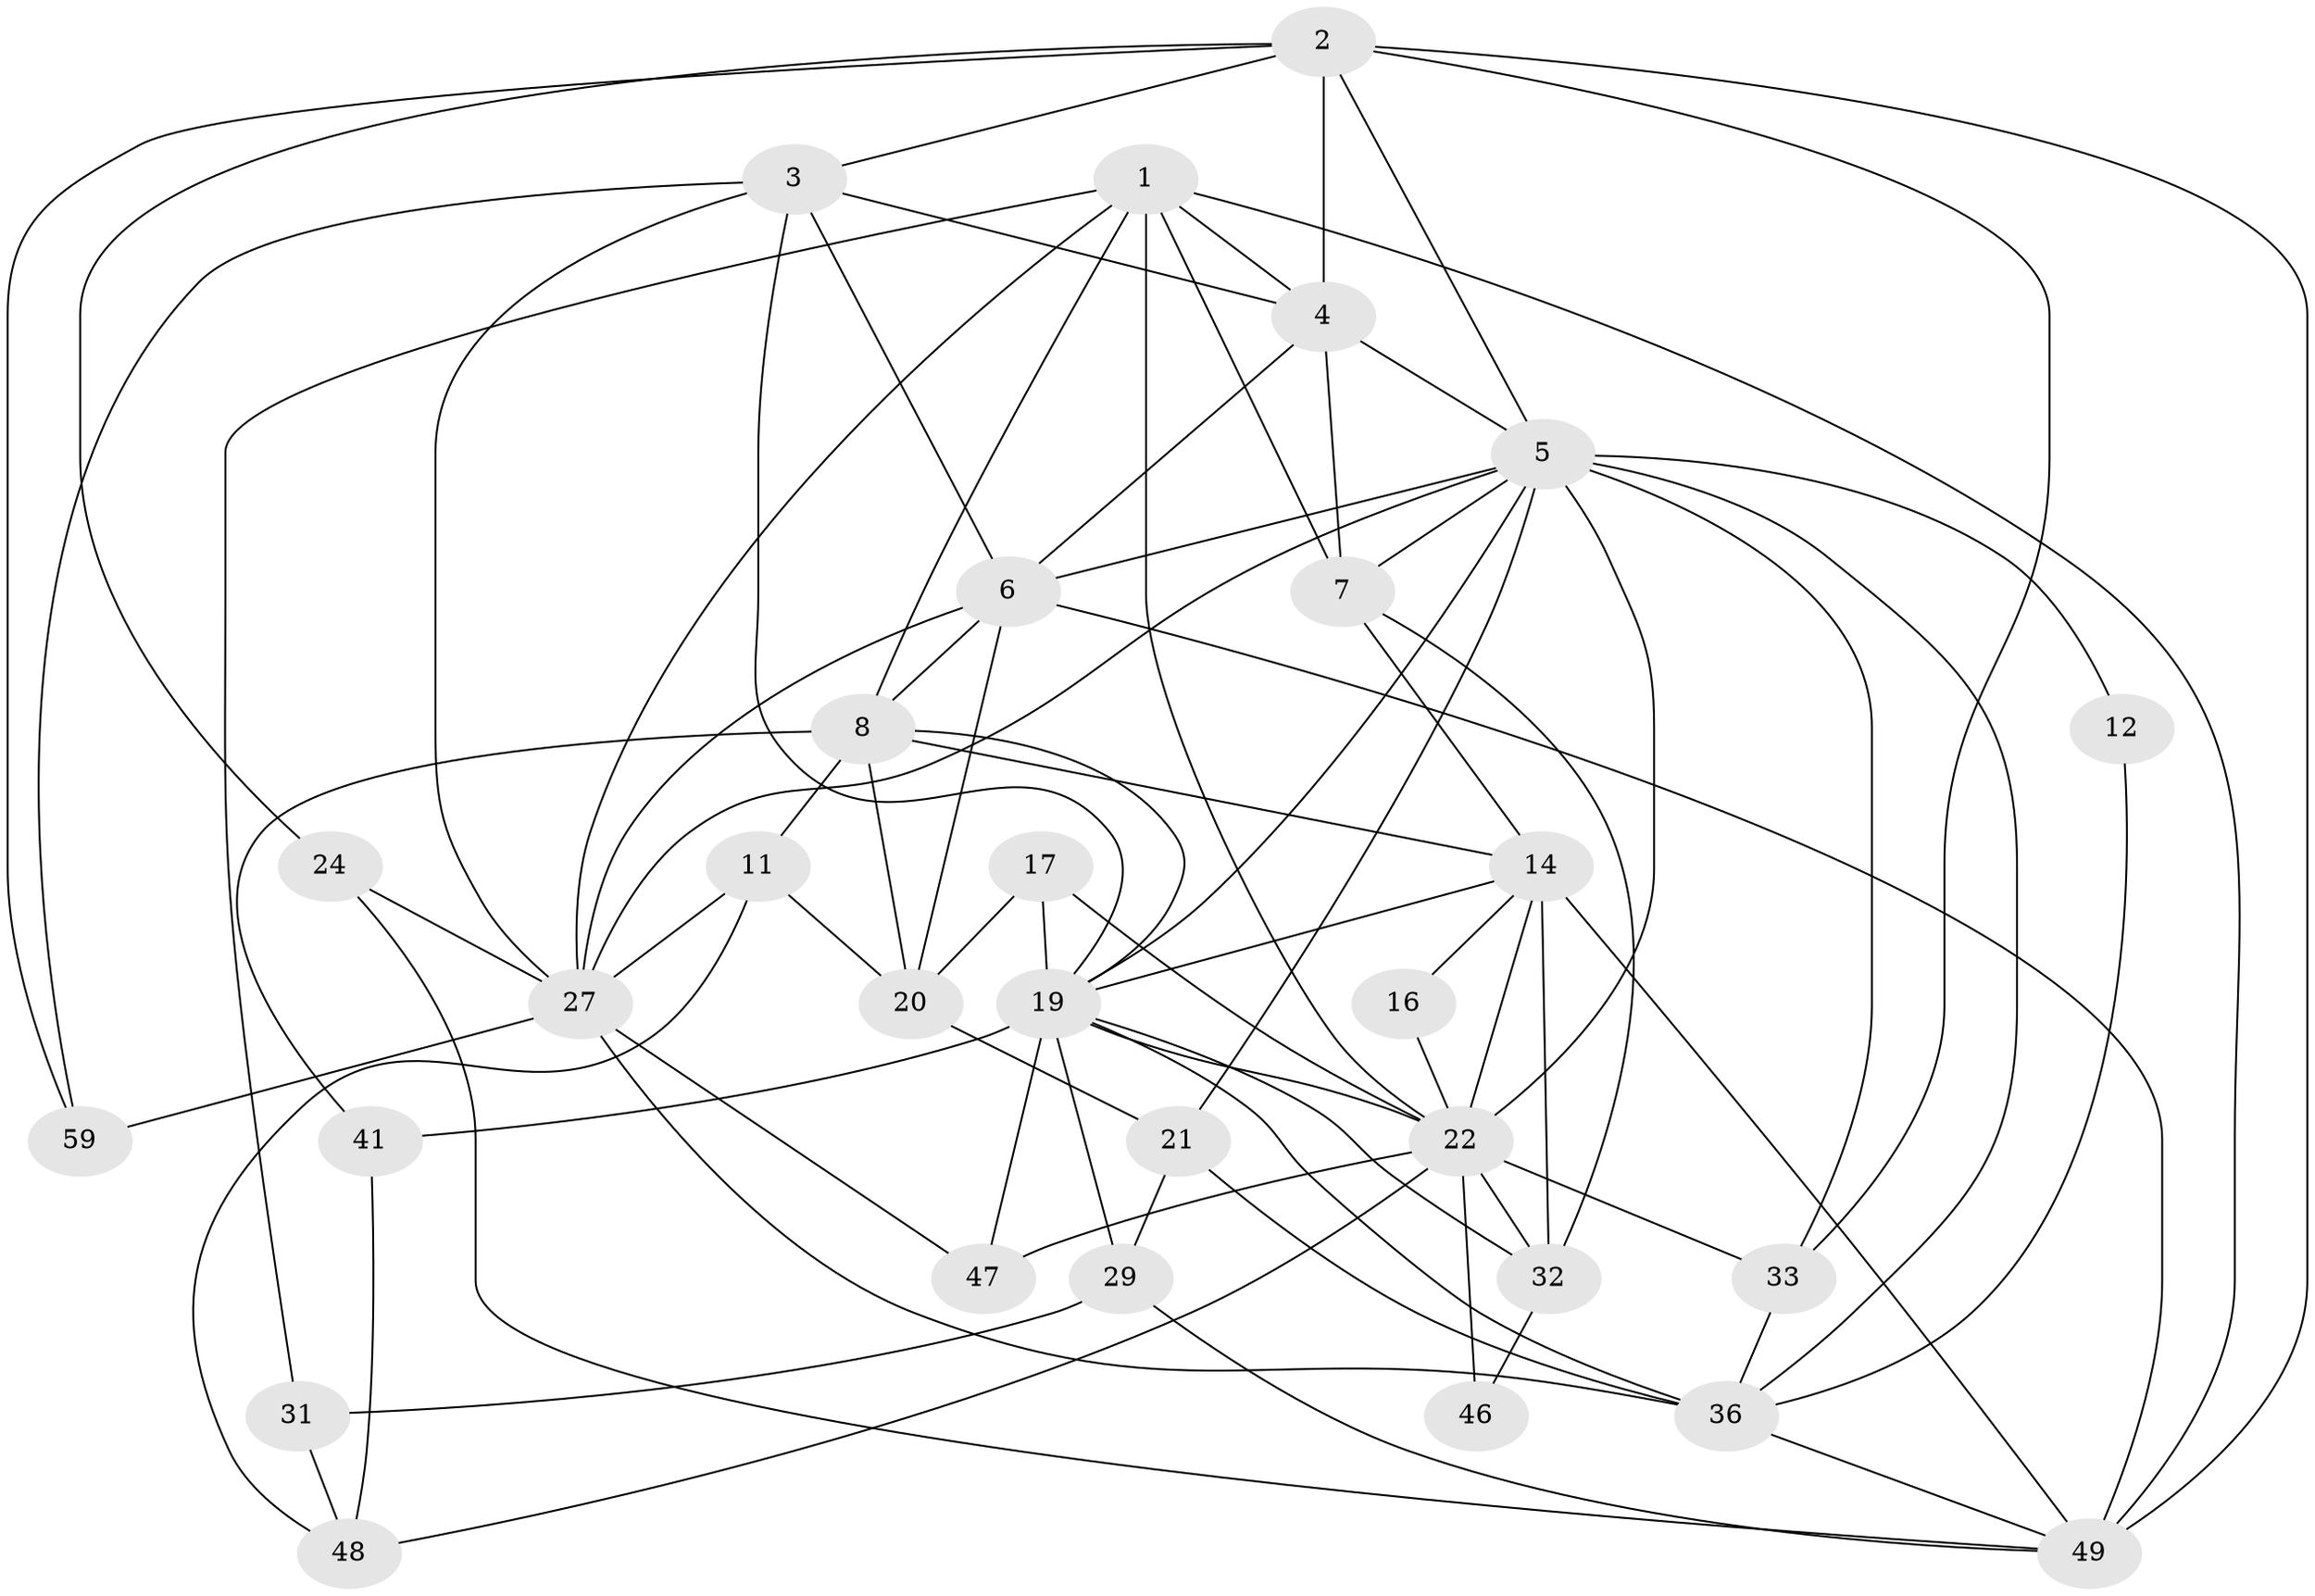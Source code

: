 // original degree distribution, {5: 0.16393442622950818, 2: 0.14754098360655737, 3: 0.26229508196721313, 4: 0.3114754098360656, 8: 0.03278688524590164, 11: 0.01639344262295082, 7: 0.01639344262295082, 6: 0.04918032786885246}
// Generated by graph-tools (version 1.1) at 2025/14/03/09/25 04:14:53]
// undirected, 30 vertices, 81 edges
graph export_dot {
graph [start="1"]
  node [color=gray90,style=filled];
  1 [super="+10"];
  2 [super="+25"];
  3 [super="+56"];
  4 [super="+50"];
  5 [super="+9"];
  6 [super="+13"];
  7;
  8 [super="+18+53"];
  11;
  12;
  14;
  16;
  17;
  19 [super="+45+38"];
  20 [super="+35"];
  21 [super="+26"];
  22 [super="+40+23"];
  24 [super="+28"];
  27 [super="+34+30"];
  29;
  31;
  32;
  33;
  36 [super="+61+54"];
  41;
  46;
  47;
  48;
  49 [super="+55"];
  59;
  1 -- 27;
  1 -- 4;
  1 -- 7;
  1 -- 31;
  1 -- 49;
  1 -- 8;
  1 -- 22 [weight=2];
  2 -- 3;
  2 -- 49;
  2 -- 33;
  2 -- 4;
  2 -- 24;
  2 -- 59;
  2 -- 5;
  3 -- 6;
  3 -- 4;
  3 -- 59;
  3 -- 19;
  3 -- 27;
  4 -- 5;
  4 -- 7;
  4 -- 6;
  5 -- 21;
  5 -- 33;
  5 -- 6;
  5 -- 7;
  5 -- 12;
  5 -- 19;
  5 -- 27;
  5 -- 22 [weight=2];
  5 -- 36;
  6 -- 8;
  6 -- 27;
  6 -- 49;
  6 -- 20;
  7 -- 14;
  7 -- 32;
  8 -- 14;
  8 -- 41;
  8 -- 11;
  8 -- 20;
  8 -- 19;
  11 -- 48;
  11 -- 20;
  11 -- 27;
  12 -- 36;
  14 -- 16;
  14 -- 32;
  14 -- 49;
  14 -- 22 [weight=2];
  14 -- 19;
  16 -- 22;
  17 -- 20;
  17 -- 19;
  17 -- 22;
  19 -- 47;
  19 -- 41;
  19 -- 29;
  19 -- 32;
  19 -- 36;
  19 -- 22 [weight=2];
  20 -- 21;
  21 -- 29;
  21 -- 36 [weight=2];
  22 -- 32;
  22 -- 48;
  22 -- 33;
  22 -- 46;
  22 -- 47 [weight=2];
  24 -- 49;
  24 -- 27;
  27 -- 36;
  27 -- 59;
  27 -- 47;
  29 -- 31;
  29 -- 49;
  31 -- 48;
  32 -- 46;
  33 -- 36;
  36 -- 49;
  41 -- 48;
}

